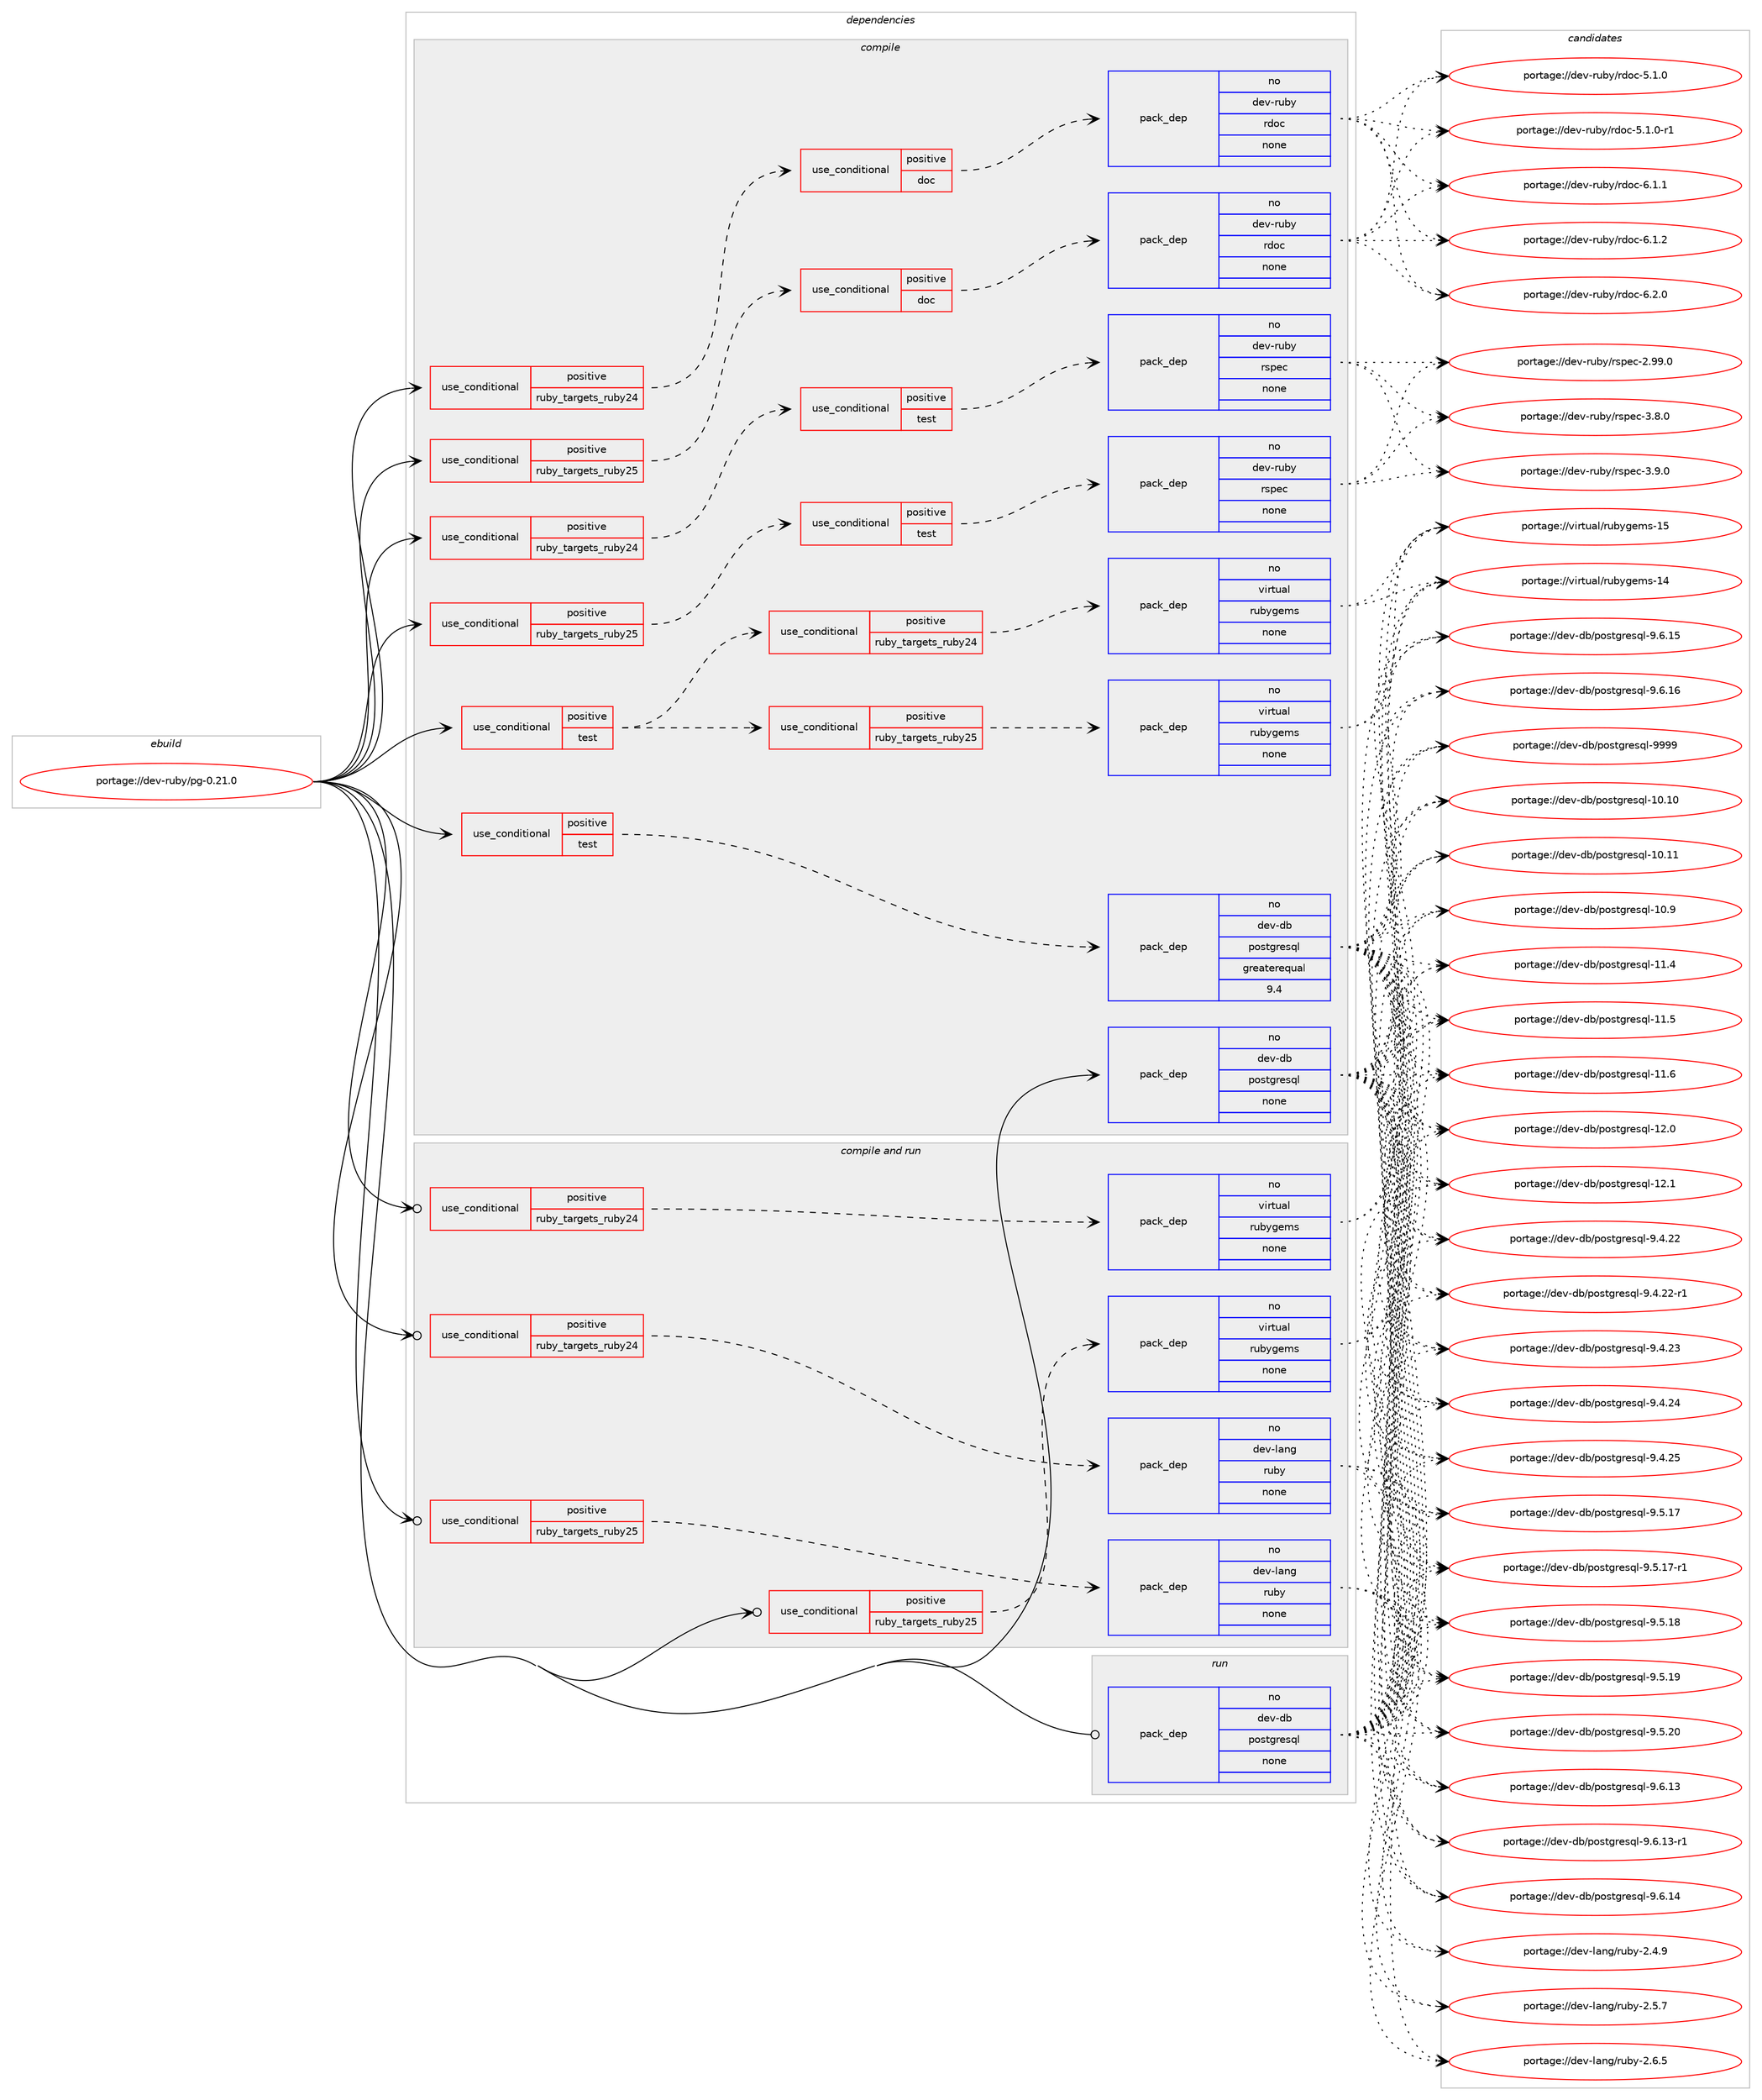 digraph prolog {

# *************
# Graph options
# *************

newrank=true;
concentrate=true;
compound=true;
graph [rankdir=LR,fontname=Helvetica,fontsize=10,ranksep=1.5];#, ranksep=2.5, nodesep=0.2];
edge  [arrowhead=vee];
node  [fontname=Helvetica,fontsize=10];

# **********
# The ebuild
# **********

subgraph cluster_leftcol {
color=gray;
rank=same;
label=<<i>ebuild</i>>;
id [label="portage://dev-ruby/pg-0.21.0", color=red, width=4, href="../dev-ruby/pg-0.21.0.svg"];
}

# ****************
# The dependencies
# ****************

subgraph cluster_midcol {
color=gray;
label=<<i>dependencies</i>>;
subgraph cluster_compile {
fillcolor="#eeeeee";
style=filled;
label=<<i>compile</i>>;
subgraph cond58984 {
dependency234071 [label=<<TABLE BORDER="0" CELLBORDER="1" CELLSPACING="0" CELLPADDING="4"><TR><TD ROWSPAN="3" CELLPADDING="10">use_conditional</TD></TR><TR><TD>positive</TD></TR><TR><TD>ruby_targets_ruby24</TD></TR></TABLE>>, shape=none, color=red];
subgraph cond58985 {
dependency234072 [label=<<TABLE BORDER="0" CELLBORDER="1" CELLSPACING="0" CELLPADDING="4"><TR><TD ROWSPAN="3" CELLPADDING="10">use_conditional</TD></TR><TR><TD>positive</TD></TR><TR><TD>doc</TD></TR></TABLE>>, shape=none, color=red];
subgraph pack171542 {
dependency234073 [label=<<TABLE BORDER="0" CELLBORDER="1" CELLSPACING="0" CELLPADDING="4" WIDTH="220"><TR><TD ROWSPAN="6" CELLPADDING="30">pack_dep</TD></TR><TR><TD WIDTH="110">no</TD></TR><TR><TD>dev-ruby</TD></TR><TR><TD>rdoc</TD></TR><TR><TD>none</TD></TR><TR><TD></TD></TR></TABLE>>, shape=none, color=blue];
}
dependency234072:e -> dependency234073:w [weight=20,style="dashed",arrowhead="vee"];
}
dependency234071:e -> dependency234072:w [weight=20,style="dashed",arrowhead="vee"];
}
id:e -> dependency234071:w [weight=20,style="solid",arrowhead="vee"];
subgraph cond58986 {
dependency234074 [label=<<TABLE BORDER="0" CELLBORDER="1" CELLSPACING="0" CELLPADDING="4"><TR><TD ROWSPAN="3" CELLPADDING="10">use_conditional</TD></TR><TR><TD>positive</TD></TR><TR><TD>ruby_targets_ruby24</TD></TR></TABLE>>, shape=none, color=red];
subgraph cond58987 {
dependency234075 [label=<<TABLE BORDER="0" CELLBORDER="1" CELLSPACING="0" CELLPADDING="4"><TR><TD ROWSPAN="3" CELLPADDING="10">use_conditional</TD></TR><TR><TD>positive</TD></TR><TR><TD>test</TD></TR></TABLE>>, shape=none, color=red];
subgraph pack171543 {
dependency234076 [label=<<TABLE BORDER="0" CELLBORDER="1" CELLSPACING="0" CELLPADDING="4" WIDTH="220"><TR><TD ROWSPAN="6" CELLPADDING="30">pack_dep</TD></TR><TR><TD WIDTH="110">no</TD></TR><TR><TD>dev-ruby</TD></TR><TR><TD>rspec</TD></TR><TR><TD>none</TD></TR><TR><TD></TD></TR></TABLE>>, shape=none, color=blue];
}
dependency234075:e -> dependency234076:w [weight=20,style="dashed",arrowhead="vee"];
}
dependency234074:e -> dependency234075:w [weight=20,style="dashed",arrowhead="vee"];
}
id:e -> dependency234074:w [weight=20,style="solid",arrowhead="vee"];
subgraph cond58988 {
dependency234077 [label=<<TABLE BORDER="0" CELLBORDER="1" CELLSPACING="0" CELLPADDING="4"><TR><TD ROWSPAN="3" CELLPADDING="10">use_conditional</TD></TR><TR><TD>positive</TD></TR><TR><TD>ruby_targets_ruby25</TD></TR></TABLE>>, shape=none, color=red];
subgraph cond58989 {
dependency234078 [label=<<TABLE BORDER="0" CELLBORDER="1" CELLSPACING="0" CELLPADDING="4"><TR><TD ROWSPAN="3" CELLPADDING="10">use_conditional</TD></TR><TR><TD>positive</TD></TR><TR><TD>doc</TD></TR></TABLE>>, shape=none, color=red];
subgraph pack171544 {
dependency234079 [label=<<TABLE BORDER="0" CELLBORDER="1" CELLSPACING="0" CELLPADDING="4" WIDTH="220"><TR><TD ROWSPAN="6" CELLPADDING="30">pack_dep</TD></TR><TR><TD WIDTH="110">no</TD></TR><TR><TD>dev-ruby</TD></TR><TR><TD>rdoc</TD></TR><TR><TD>none</TD></TR><TR><TD></TD></TR></TABLE>>, shape=none, color=blue];
}
dependency234078:e -> dependency234079:w [weight=20,style="dashed",arrowhead="vee"];
}
dependency234077:e -> dependency234078:w [weight=20,style="dashed",arrowhead="vee"];
}
id:e -> dependency234077:w [weight=20,style="solid",arrowhead="vee"];
subgraph cond58990 {
dependency234080 [label=<<TABLE BORDER="0" CELLBORDER="1" CELLSPACING="0" CELLPADDING="4"><TR><TD ROWSPAN="3" CELLPADDING="10">use_conditional</TD></TR><TR><TD>positive</TD></TR><TR><TD>ruby_targets_ruby25</TD></TR></TABLE>>, shape=none, color=red];
subgraph cond58991 {
dependency234081 [label=<<TABLE BORDER="0" CELLBORDER="1" CELLSPACING="0" CELLPADDING="4"><TR><TD ROWSPAN="3" CELLPADDING="10">use_conditional</TD></TR><TR><TD>positive</TD></TR><TR><TD>test</TD></TR></TABLE>>, shape=none, color=red];
subgraph pack171545 {
dependency234082 [label=<<TABLE BORDER="0" CELLBORDER="1" CELLSPACING="0" CELLPADDING="4" WIDTH="220"><TR><TD ROWSPAN="6" CELLPADDING="30">pack_dep</TD></TR><TR><TD WIDTH="110">no</TD></TR><TR><TD>dev-ruby</TD></TR><TR><TD>rspec</TD></TR><TR><TD>none</TD></TR><TR><TD></TD></TR></TABLE>>, shape=none, color=blue];
}
dependency234081:e -> dependency234082:w [weight=20,style="dashed",arrowhead="vee"];
}
dependency234080:e -> dependency234081:w [weight=20,style="dashed",arrowhead="vee"];
}
id:e -> dependency234080:w [weight=20,style="solid",arrowhead="vee"];
subgraph cond58992 {
dependency234083 [label=<<TABLE BORDER="0" CELLBORDER="1" CELLSPACING="0" CELLPADDING="4"><TR><TD ROWSPAN="3" CELLPADDING="10">use_conditional</TD></TR><TR><TD>positive</TD></TR><TR><TD>test</TD></TR></TABLE>>, shape=none, color=red];
subgraph cond58993 {
dependency234084 [label=<<TABLE BORDER="0" CELLBORDER="1" CELLSPACING="0" CELLPADDING="4"><TR><TD ROWSPAN="3" CELLPADDING="10">use_conditional</TD></TR><TR><TD>positive</TD></TR><TR><TD>ruby_targets_ruby24</TD></TR></TABLE>>, shape=none, color=red];
subgraph pack171546 {
dependency234085 [label=<<TABLE BORDER="0" CELLBORDER="1" CELLSPACING="0" CELLPADDING="4" WIDTH="220"><TR><TD ROWSPAN="6" CELLPADDING="30">pack_dep</TD></TR><TR><TD WIDTH="110">no</TD></TR><TR><TD>virtual</TD></TR><TR><TD>rubygems</TD></TR><TR><TD>none</TD></TR><TR><TD></TD></TR></TABLE>>, shape=none, color=blue];
}
dependency234084:e -> dependency234085:w [weight=20,style="dashed",arrowhead="vee"];
}
dependency234083:e -> dependency234084:w [weight=20,style="dashed",arrowhead="vee"];
subgraph cond58994 {
dependency234086 [label=<<TABLE BORDER="0" CELLBORDER="1" CELLSPACING="0" CELLPADDING="4"><TR><TD ROWSPAN="3" CELLPADDING="10">use_conditional</TD></TR><TR><TD>positive</TD></TR><TR><TD>ruby_targets_ruby25</TD></TR></TABLE>>, shape=none, color=red];
subgraph pack171547 {
dependency234087 [label=<<TABLE BORDER="0" CELLBORDER="1" CELLSPACING="0" CELLPADDING="4" WIDTH="220"><TR><TD ROWSPAN="6" CELLPADDING="30">pack_dep</TD></TR><TR><TD WIDTH="110">no</TD></TR><TR><TD>virtual</TD></TR><TR><TD>rubygems</TD></TR><TR><TD>none</TD></TR><TR><TD></TD></TR></TABLE>>, shape=none, color=blue];
}
dependency234086:e -> dependency234087:w [weight=20,style="dashed",arrowhead="vee"];
}
dependency234083:e -> dependency234086:w [weight=20,style="dashed",arrowhead="vee"];
}
id:e -> dependency234083:w [weight=20,style="solid",arrowhead="vee"];
subgraph cond58995 {
dependency234088 [label=<<TABLE BORDER="0" CELLBORDER="1" CELLSPACING="0" CELLPADDING="4"><TR><TD ROWSPAN="3" CELLPADDING="10">use_conditional</TD></TR><TR><TD>positive</TD></TR><TR><TD>test</TD></TR></TABLE>>, shape=none, color=red];
subgraph pack171548 {
dependency234089 [label=<<TABLE BORDER="0" CELLBORDER="1" CELLSPACING="0" CELLPADDING="4" WIDTH="220"><TR><TD ROWSPAN="6" CELLPADDING="30">pack_dep</TD></TR><TR><TD WIDTH="110">no</TD></TR><TR><TD>dev-db</TD></TR><TR><TD>postgresql</TD></TR><TR><TD>greaterequal</TD></TR><TR><TD>9.4</TD></TR></TABLE>>, shape=none, color=blue];
}
dependency234088:e -> dependency234089:w [weight=20,style="dashed",arrowhead="vee"];
}
id:e -> dependency234088:w [weight=20,style="solid",arrowhead="vee"];
subgraph pack171549 {
dependency234090 [label=<<TABLE BORDER="0" CELLBORDER="1" CELLSPACING="0" CELLPADDING="4" WIDTH="220"><TR><TD ROWSPAN="6" CELLPADDING="30">pack_dep</TD></TR><TR><TD WIDTH="110">no</TD></TR><TR><TD>dev-db</TD></TR><TR><TD>postgresql</TD></TR><TR><TD>none</TD></TR><TR><TD></TD></TR></TABLE>>, shape=none, color=blue];
}
id:e -> dependency234090:w [weight=20,style="solid",arrowhead="vee"];
}
subgraph cluster_compileandrun {
fillcolor="#eeeeee";
style=filled;
label=<<i>compile and run</i>>;
subgraph cond58996 {
dependency234091 [label=<<TABLE BORDER="0" CELLBORDER="1" CELLSPACING="0" CELLPADDING="4"><TR><TD ROWSPAN="3" CELLPADDING="10">use_conditional</TD></TR><TR><TD>positive</TD></TR><TR><TD>ruby_targets_ruby24</TD></TR></TABLE>>, shape=none, color=red];
subgraph pack171550 {
dependency234092 [label=<<TABLE BORDER="0" CELLBORDER="1" CELLSPACING="0" CELLPADDING="4" WIDTH="220"><TR><TD ROWSPAN="6" CELLPADDING="30">pack_dep</TD></TR><TR><TD WIDTH="110">no</TD></TR><TR><TD>dev-lang</TD></TR><TR><TD>ruby</TD></TR><TR><TD>none</TD></TR><TR><TD></TD></TR></TABLE>>, shape=none, color=blue];
}
dependency234091:e -> dependency234092:w [weight=20,style="dashed",arrowhead="vee"];
}
id:e -> dependency234091:w [weight=20,style="solid",arrowhead="odotvee"];
subgraph cond58997 {
dependency234093 [label=<<TABLE BORDER="0" CELLBORDER="1" CELLSPACING="0" CELLPADDING="4"><TR><TD ROWSPAN="3" CELLPADDING="10">use_conditional</TD></TR><TR><TD>positive</TD></TR><TR><TD>ruby_targets_ruby24</TD></TR></TABLE>>, shape=none, color=red];
subgraph pack171551 {
dependency234094 [label=<<TABLE BORDER="0" CELLBORDER="1" CELLSPACING="0" CELLPADDING="4" WIDTH="220"><TR><TD ROWSPAN="6" CELLPADDING="30">pack_dep</TD></TR><TR><TD WIDTH="110">no</TD></TR><TR><TD>virtual</TD></TR><TR><TD>rubygems</TD></TR><TR><TD>none</TD></TR><TR><TD></TD></TR></TABLE>>, shape=none, color=blue];
}
dependency234093:e -> dependency234094:w [weight=20,style="dashed",arrowhead="vee"];
}
id:e -> dependency234093:w [weight=20,style="solid",arrowhead="odotvee"];
subgraph cond58998 {
dependency234095 [label=<<TABLE BORDER="0" CELLBORDER="1" CELLSPACING="0" CELLPADDING="4"><TR><TD ROWSPAN="3" CELLPADDING="10">use_conditional</TD></TR><TR><TD>positive</TD></TR><TR><TD>ruby_targets_ruby25</TD></TR></TABLE>>, shape=none, color=red];
subgraph pack171552 {
dependency234096 [label=<<TABLE BORDER="0" CELLBORDER="1" CELLSPACING="0" CELLPADDING="4" WIDTH="220"><TR><TD ROWSPAN="6" CELLPADDING="30">pack_dep</TD></TR><TR><TD WIDTH="110">no</TD></TR><TR><TD>dev-lang</TD></TR><TR><TD>ruby</TD></TR><TR><TD>none</TD></TR><TR><TD></TD></TR></TABLE>>, shape=none, color=blue];
}
dependency234095:e -> dependency234096:w [weight=20,style="dashed",arrowhead="vee"];
}
id:e -> dependency234095:w [weight=20,style="solid",arrowhead="odotvee"];
subgraph cond58999 {
dependency234097 [label=<<TABLE BORDER="0" CELLBORDER="1" CELLSPACING="0" CELLPADDING="4"><TR><TD ROWSPAN="3" CELLPADDING="10">use_conditional</TD></TR><TR><TD>positive</TD></TR><TR><TD>ruby_targets_ruby25</TD></TR></TABLE>>, shape=none, color=red];
subgraph pack171553 {
dependency234098 [label=<<TABLE BORDER="0" CELLBORDER="1" CELLSPACING="0" CELLPADDING="4" WIDTH="220"><TR><TD ROWSPAN="6" CELLPADDING="30">pack_dep</TD></TR><TR><TD WIDTH="110">no</TD></TR><TR><TD>virtual</TD></TR><TR><TD>rubygems</TD></TR><TR><TD>none</TD></TR><TR><TD></TD></TR></TABLE>>, shape=none, color=blue];
}
dependency234097:e -> dependency234098:w [weight=20,style="dashed",arrowhead="vee"];
}
id:e -> dependency234097:w [weight=20,style="solid",arrowhead="odotvee"];
}
subgraph cluster_run {
fillcolor="#eeeeee";
style=filled;
label=<<i>run</i>>;
subgraph pack171554 {
dependency234099 [label=<<TABLE BORDER="0" CELLBORDER="1" CELLSPACING="0" CELLPADDING="4" WIDTH="220"><TR><TD ROWSPAN="6" CELLPADDING="30">pack_dep</TD></TR><TR><TD WIDTH="110">no</TD></TR><TR><TD>dev-db</TD></TR><TR><TD>postgresql</TD></TR><TR><TD>none</TD></TR><TR><TD></TD></TR></TABLE>>, shape=none, color=blue];
}
id:e -> dependency234099:w [weight=20,style="solid",arrowhead="odot"];
}
}

# **************
# The candidates
# **************

subgraph cluster_choices {
rank=same;
color=gray;
label=<<i>candidates</i>>;

subgraph choice171542 {
color=black;
nodesep=1;
choiceportage10010111845114117981214711410011199455346494648 [label="portage://dev-ruby/rdoc-5.1.0", color=red, width=4,href="../dev-ruby/rdoc-5.1.0.svg"];
choiceportage100101118451141179812147114100111994553464946484511449 [label="portage://dev-ruby/rdoc-5.1.0-r1", color=red, width=4,href="../dev-ruby/rdoc-5.1.0-r1.svg"];
choiceportage10010111845114117981214711410011199455446494649 [label="portage://dev-ruby/rdoc-6.1.1", color=red, width=4,href="../dev-ruby/rdoc-6.1.1.svg"];
choiceportage10010111845114117981214711410011199455446494650 [label="portage://dev-ruby/rdoc-6.1.2", color=red, width=4,href="../dev-ruby/rdoc-6.1.2.svg"];
choiceportage10010111845114117981214711410011199455446504648 [label="portage://dev-ruby/rdoc-6.2.0", color=red, width=4,href="../dev-ruby/rdoc-6.2.0.svg"];
dependency234073:e -> choiceportage10010111845114117981214711410011199455346494648:w [style=dotted,weight="100"];
dependency234073:e -> choiceportage100101118451141179812147114100111994553464946484511449:w [style=dotted,weight="100"];
dependency234073:e -> choiceportage10010111845114117981214711410011199455446494649:w [style=dotted,weight="100"];
dependency234073:e -> choiceportage10010111845114117981214711410011199455446494650:w [style=dotted,weight="100"];
dependency234073:e -> choiceportage10010111845114117981214711410011199455446504648:w [style=dotted,weight="100"];
}
subgraph choice171543 {
color=black;
nodesep=1;
choiceportage1001011184511411798121471141151121019945504657574648 [label="portage://dev-ruby/rspec-2.99.0", color=red, width=4,href="../dev-ruby/rspec-2.99.0.svg"];
choiceportage10010111845114117981214711411511210199455146564648 [label="portage://dev-ruby/rspec-3.8.0", color=red, width=4,href="../dev-ruby/rspec-3.8.0.svg"];
choiceportage10010111845114117981214711411511210199455146574648 [label="portage://dev-ruby/rspec-3.9.0", color=red, width=4,href="../dev-ruby/rspec-3.9.0.svg"];
dependency234076:e -> choiceportage1001011184511411798121471141151121019945504657574648:w [style=dotted,weight="100"];
dependency234076:e -> choiceportage10010111845114117981214711411511210199455146564648:w [style=dotted,weight="100"];
dependency234076:e -> choiceportage10010111845114117981214711411511210199455146574648:w [style=dotted,weight="100"];
}
subgraph choice171544 {
color=black;
nodesep=1;
choiceportage10010111845114117981214711410011199455346494648 [label="portage://dev-ruby/rdoc-5.1.0", color=red, width=4,href="../dev-ruby/rdoc-5.1.0.svg"];
choiceportage100101118451141179812147114100111994553464946484511449 [label="portage://dev-ruby/rdoc-5.1.0-r1", color=red, width=4,href="../dev-ruby/rdoc-5.1.0-r1.svg"];
choiceportage10010111845114117981214711410011199455446494649 [label="portage://dev-ruby/rdoc-6.1.1", color=red, width=4,href="../dev-ruby/rdoc-6.1.1.svg"];
choiceportage10010111845114117981214711410011199455446494650 [label="portage://dev-ruby/rdoc-6.1.2", color=red, width=4,href="../dev-ruby/rdoc-6.1.2.svg"];
choiceportage10010111845114117981214711410011199455446504648 [label="portage://dev-ruby/rdoc-6.2.0", color=red, width=4,href="../dev-ruby/rdoc-6.2.0.svg"];
dependency234079:e -> choiceportage10010111845114117981214711410011199455346494648:w [style=dotted,weight="100"];
dependency234079:e -> choiceportage100101118451141179812147114100111994553464946484511449:w [style=dotted,weight="100"];
dependency234079:e -> choiceportage10010111845114117981214711410011199455446494649:w [style=dotted,weight="100"];
dependency234079:e -> choiceportage10010111845114117981214711410011199455446494650:w [style=dotted,weight="100"];
dependency234079:e -> choiceportage10010111845114117981214711410011199455446504648:w [style=dotted,weight="100"];
}
subgraph choice171545 {
color=black;
nodesep=1;
choiceportage1001011184511411798121471141151121019945504657574648 [label="portage://dev-ruby/rspec-2.99.0", color=red, width=4,href="../dev-ruby/rspec-2.99.0.svg"];
choiceportage10010111845114117981214711411511210199455146564648 [label="portage://dev-ruby/rspec-3.8.0", color=red, width=4,href="../dev-ruby/rspec-3.8.0.svg"];
choiceportage10010111845114117981214711411511210199455146574648 [label="portage://dev-ruby/rspec-3.9.0", color=red, width=4,href="../dev-ruby/rspec-3.9.0.svg"];
dependency234082:e -> choiceportage1001011184511411798121471141151121019945504657574648:w [style=dotted,weight="100"];
dependency234082:e -> choiceportage10010111845114117981214711411511210199455146564648:w [style=dotted,weight="100"];
dependency234082:e -> choiceportage10010111845114117981214711411511210199455146574648:w [style=dotted,weight="100"];
}
subgraph choice171546 {
color=black;
nodesep=1;
choiceportage118105114116117971084711411798121103101109115454952 [label="portage://virtual/rubygems-14", color=red, width=4,href="../virtual/rubygems-14.svg"];
choiceportage118105114116117971084711411798121103101109115454953 [label="portage://virtual/rubygems-15", color=red, width=4,href="../virtual/rubygems-15.svg"];
dependency234085:e -> choiceportage118105114116117971084711411798121103101109115454952:w [style=dotted,weight="100"];
dependency234085:e -> choiceportage118105114116117971084711411798121103101109115454953:w [style=dotted,weight="100"];
}
subgraph choice171547 {
color=black;
nodesep=1;
choiceportage118105114116117971084711411798121103101109115454952 [label="portage://virtual/rubygems-14", color=red, width=4,href="../virtual/rubygems-14.svg"];
choiceportage118105114116117971084711411798121103101109115454953 [label="portage://virtual/rubygems-15", color=red, width=4,href="../virtual/rubygems-15.svg"];
dependency234087:e -> choiceportage118105114116117971084711411798121103101109115454952:w [style=dotted,weight="100"];
dependency234087:e -> choiceportage118105114116117971084711411798121103101109115454953:w [style=dotted,weight="100"];
}
subgraph choice171548 {
color=black;
nodesep=1;
choiceportage100101118451009847112111115116103114101115113108454948464948 [label="portage://dev-db/postgresql-10.10", color=red, width=4,href="../dev-db/postgresql-10.10.svg"];
choiceportage100101118451009847112111115116103114101115113108454948464949 [label="portage://dev-db/postgresql-10.11", color=red, width=4,href="../dev-db/postgresql-10.11.svg"];
choiceportage1001011184510098471121111151161031141011151131084549484657 [label="portage://dev-db/postgresql-10.9", color=red, width=4,href="../dev-db/postgresql-10.9.svg"];
choiceportage1001011184510098471121111151161031141011151131084549494652 [label="portage://dev-db/postgresql-11.4", color=red, width=4,href="../dev-db/postgresql-11.4.svg"];
choiceportage1001011184510098471121111151161031141011151131084549494653 [label="portage://dev-db/postgresql-11.5", color=red, width=4,href="../dev-db/postgresql-11.5.svg"];
choiceportage1001011184510098471121111151161031141011151131084549494654 [label="portage://dev-db/postgresql-11.6", color=red, width=4,href="../dev-db/postgresql-11.6.svg"];
choiceportage1001011184510098471121111151161031141011151131084549504648 [label="portage://dev-db/postgresql-12.0", color=red, width=4,href="../dev-db/postgresql-12.0.svg"];
choiceportage1001011184510098471121111151161031141011151131084549504649 [label="portage://dev-db/postgresql-12.1", color=red, width=4,href="../dev-db/postgresql-12.1.svg"];
choiceportage10010111845100984711211111511610311410111511310845574652465050 [label="portage://dev-db/postgresql-9.4.22", color=red, width=4,href="../dev-db/postgresql-9.4.22.svg"];
choiceportage100101118451009847112111115116103114101115113108455746524650504511449 [label="portage://dev-db/postgresql-9.4.22-r1", color=red, width=4,href="../dev-db/postgresql-9.4.22-r1.svg"];
choiceportage10010111845100984711211111511610311410111511310845574652465051 [label="portage://dev-db/postgresql-9.4.23", color=red, width=4,href="../dev-db/postgresql-9.4.23.svg"];
choiceportage10010111845100984711211111511610311410111511310845574652465052 [label="portage://dev-db/postgresql-9.4.24", color=red, width=4,href="../dev-db/postgresql-9.4.24.svg"];
choiceportage10010111845100984711211111511610311410111511310845574652465053 [label="portage://dev-db/postgresql-9.4.25", color=red, width=4,href="../dev-db/postgresql-9.4.25.svg"];
choiceportage10010111845100984711211111511610311410111511310845574653464955 [label="portage://dev-db/postgresql-9.5.17", color=red, width=4,href="../dev-db/postgresql-9.5.17.svg"];
choiceportage100101118451009847112111115116103114101115113108455746534649554511449 [label="portage://dev-db/postgresql-9.5.17-r1", color=red, width=4,href="../dev-db/postgresql-9.5.17-r1.svg"];
choiceportage10010111845100984711211111511610311410111511310845574653464956 [label="portage://dev-db/postgresql-9.5.18", color=red, width=4,href="../dev-db/postgresql-9.5.18.svg"];
choiceportage10010111845100984711211111511610311410111511310845574653464957 [label="portage://dev-db/postgresql-9.5.19", color=red, width=4,href="../dev-db/postgresql-9.5.19.svg"];
choiceportage10010111845100984711211111511610311410111511310845574653465048 [label="portage://dev-db/postgresql-9.5.20", color=red, width=4,href="../dev-db/postgresql-9.5.20.svg"];
choiceportage10010111845100984711211111511610311410111511310845574654464951 [label="portage://dev-db/postgresql-9.6.13", color=red, width=4,href="../dev-db/postgresql-9.6.13.svg"];
choiceportage100101118451009847112111115116103114101115113108455746544649514511449 [label="portage://dev-db/postgresql-9.6.13-r1", color=red, width=4,href="../dev-db/postgresql-9.6.13-r1.svg"];
choiceportage10010111845100984711211111511610311410111511310845574654464952 [label="portage://dev-db/postgresql-9.6.14", color=red, width=4,href="../dev-db/postgresql-9.6.14.svg"];
choiceportage10010111845100984711211111511610311410111511310845574654464953 [label="portage://dev-db/postgresql-9.6.15", color=red, width=4,href="../dev-db/postgresql-9.6.15.svg"];
choiceportage10010111845100984711211111511610311410111511310845574654464954 [label="portage://dev-db/postgresql-9.6.16", color=red, width=4,href="../dev-db/postgresql-9.6.16.svg"];
choiceportage1001011184510098471121111151161031141011151131084557575757 [label="portage://dev-db/postgresql-9999", color=red, width=4,href="../dev-db/postgresql-9999.svg"];
dependency234089:e -> choiceportage100101118451009847112111115116103114101115113108454948464948:w [style=dotted,weight="100"];
dependency234089:e -> choiceportage100101118451009847112111115116103114101115113108454948464949:w [style=dotted,weight="100"];
dependency234089:e -> choiceportage1001011184510098471121111151161031141011151131084549484657:w [style=dotted,weight="100"];
dependency234089:e -> choiceportage1001011184510098471121111151161031141011151131084549494652:w [style=dotted,weight="100"];
dependency234089:e -> choiceportage1001011184510098471121111151161031141011151131084549494653:w [style=dotted,weight="100"];
dependency234089:e -> choiceportage1001011184510098471121111151161031141011151131084549494654:w [style=dotted,weight="100"];
dependency234089:e -> choiceportage1001011184510098471121111151161031141011151131084549504648:w [style=dotted,weight="100"];
dependency234089:e -> choiceportage1001011184510098471121111151161031141011151131084549504649:w [style=dotted,weight="100"];
dependency234089:e -> choiceportage10010111845100984711211111511610311410111511310845574652465050:w [style=dotted,weight="100"];
dependency234089:e -> choiceportage100101118451009847112111115116103114101115113108455746524650504511449:w [style=dotted,weight="100"];
dependency234089:e -> choiceportage10010111845100984711211111511610311410111511310845574652465051:w [style=dotted,weight="100"];
dependency234089:e -> choiceportage10010111845100984711211111511610311410111511310845574652465052:w [style=dotted,weight="100"];
dependency234089:e -> choiceportage10010111845100984711211111511610311410111511310845574652465053:w [style=dotted,weight="100"];
dependency234089:e -> choiceportage10010111845100984711211111511610311410111511310845574653464955:w [style=dotted,weight="100"];
dependency234089:e -> choiceportage100101118451009847112111115116103114101115113108455746534649554511449:w [style=dotted,weight="100"];
dependency234089:e -> choiceportage10010111845100984711211111511610311410111511310845574653464956:w [style=dotted,weight="100"];
dependency234089:e -> choiceportage10010111845100984711211111511610311410111511310845574653464957:w [style=dotted,weight="100"];
dependency234089:e -> choiceportage10010111845100984711211111511610311410111511310845574653465048:w [style=dotted,weight="100"];
dependency234089:e -> choiceportage10010111845100984711211111511610311410111511310845574654464951:w [style=dotted,weight="100"];
dependency234089:e -> choiceportage100101118451009847112111115116103114101115113108455746544649514511449:w [style=dotted,weight="100"];
dependency234089:e -> choiceportage10010111845100984711211111511610311410111511310845574654464952:w [style=dotted,weight="100"];
dependency234089:e -> choiceportage10010111845100984711211111511610311410111511310845574654464953:w [style=dotted,weight="100"];
dependency234089:e -> choiceportage10010111845100984711211111511610311410111511310845574654464954:w [style=dotted,weight="100"];
dependency234089:e -> choiceportage1001011184510098471121111151161031141011151131084557575757:w [style=dotted,weight="100"];
}
subgraph choice171549 {
color=black;
nodesep=1;
choiceportage100101118451009847112111115116103114101115113108454948464948 [label="portage://dev-db/postgresql-10.10", color=red, width=4,href="../dev-db/postgresql-10.10.svg"];
choiceportage100101118451009847112111115116103114101115113108454948464949 [label="portage://dev-db/postgresql-10.11", color=red, width=4,href="../dev-db/postgresql-10.11.svg"];
choiceportage1001011184510098471121111151161031141011151131084549484657 [label="portage://dev-db/postgresql-10.9", color=red, width=4,href="../dev-db/postgresql-10.9.svg"];
choiceportage1001011184510098471121111151161031141011151131084549494652 [label="portage://dev-db/postgresql-11.4", color=red, width=4,href="../dev-db/postgresql-11.4.svg"];
choiceportage1001011184510098471121111151161031141011151131084549494653 [label="portage://dev-db/postgresql-11.5", color=red, width=4,href="../dev-db/postgresql-11.5.svg"];
choiceportage1001011184510098471121111151161031141011151131084549494654 [label="portage://dev-db/postgresql-11.6", color=red, width=4,href="../dev-db/postgresql-11.6.svg"];
choiceportage1001011184510098471121111151161031141011151131084549504648 [label="portage://dev-db/postgresql-12.0", color=red, width=4,href="../dev-db/postgresql-12.0.svg"];
choiceportage1001011184510098471121111151161031141011151131084549504649 [label="portage://dev-db/postgresql-12.1", color=red, width=4,href="../dev-db/postgresql-12.1.svg"];
choiceportage10010111845100984711211111511610311410111511310845574652465050 [label="portage://dev-db/postgresql-9.4.22", color=red, width=4,href="../dev-db/postgresql-9.4.22.svg"];
choiceportage100101118451009847112111115116103114101115113108455746524650504511449 [label="portage://dev-db/postgresql-9.4.22-r1", color=red, width=4,href="../dev-db/postgresql-9.4.22-r1.svg"];
choiceportage10010111845100984711211111511610311410111511310845574652465051 [label="portage://dev-db/postgresql-9.4.23", color=red, width=4,href="../dev-db/postgresql-9.4.23.svg"];
choiceportage10010111845100984711211111511610311410111511310845574652465052 [label="portage://dev-db/postgresql-9.4.24", color=red, width=4,href="../dev-db/postgresql-9.4.24.svg"];
choiceportage10010111845100984711211111511610311410111511310845574652465053 [label="portage://dev-db/postgresql-9.4.25", color=red, width=4,href="../dev-db/postgresql-9.4.25.svg"];
choiceportage10010111845100984711211111511610311410111511310845574653464955 [label="portage://dev-db/postgresql-9.5.17", color=red, width=4,href="../dev-db/postgresql-9.5.17.svg"];
choiceportage100101118451009847112111115116103114101115113108455746534649554511449 [label="portage://dev-db/postgresql-9.5.17-r1", color=red, width=4,href="../dev-db/postgresql-9.5.17-r1.svg"];
choiceportage10010111845100984711211111511610311410111511310845574653464956 [label="portage://dev-db/postgresql-9.5.18", color=red, width=4,href="../dev-db/postgresql-9.5.18.svg"];
choiceportage10010111845100984711211111511610311410111511310845574653464957 [label="portage://dev-db/postgresql-9.5.19", color=red, width=4,href="../dev-db/postgresql-9.5.19.svg"];
choiceportage10010111845100984711211111511610311410111511310845574653465048 [label="portage://dev-db/postgresql-9.5.20", color=red, width=4,href="../dev-db/postgresql-9.5.20.svg"];
choiceportage10010111845100984711211111511610311410111511310845574654464951 [label="portage://dev-db/postgresql-9.6.13", color=red, width=4,href="../dev-db/postgresql-9.6.13.svg"];
choiceportage100101118451009847112111115116103114101115113108455746544649514511449 [label="portage://dev-db/postgresql-9.6.13-r1", color=red, width=4,href="../dev-db/postgresql-9.6.13-r1.svg"];
choiceportage10010111845100984711211111511610311410111511310845574654464952 [label="portage://dev-db/postgresql-9.6.14", color=red, width=4,href="../dev-db/postgresql-9.6.14.svg"];
choiceportage10010111845100984711211111511610311410111511310845574654464953 [label="portage://dev-db/postgresql-9.6.15", color=red, width=4,href="../dev-db/postgresql-9.6.15.svg"];
choiceportage10010111845100984711211111511610311410111511310845574654464954 [label="portage://dev-db/postgresql-9.6.16", color=red, width=4,href="../dev-db/postgresql-9.6.16.svg"];
choiceportage1001011184510098471121111151161031141011151131084557575757 [label="portage://dev-db/postgresql-9999", color=red, width=4,href="../dev-db/postgresql-9999.svg"];
dependency234090:e -> choiceportage100101118451009847112111115116103114101115113108454948464948:w [style=dotted,weight="100"];
dependency234090:e -> choiceportage100101118451009847112111115116103114101115113108454948464949:w [style=dotted,weight="100"];
dependency234090:e -> choiceportage1001011184510098471121111151161031141011151131084549484657:w [style=dotted,weight="100"];
dependency234090:e -> choiceportage1001011184510098471121111151161031141011151131084549494652:w [style=dotted,weight="100"];
dependency234090:e -> choiceportage1001011184510098471121111151161031141011151131084549494653:w [style=dotted,weight="100"];
dependency234090:e -> choiceportage1001011184510098471121111151161031141011151131084549494654:w [style=dotted,weight="100"];
dependency234090:e -> choiceportage1001011184510098471121111151161031141011151131084549504648:w [style=dotted,weight="100"];
dependency234090:e -> choiceportage1001011184510098471121111151161031141011151131084549504649:w [style=dotted,weight="100"];
dependency234090:e -> choiceportage10010111845100984711211111511610311410111511310845574652465050:w [style=dotted,weight="100"];
dependency234090:e -> choiceportage100101118451009847112111115116103114101115113108455746524650504511449:w [style=dotted,weight="100"];
dependency234090:e -> choiceportage10010111845100984711211111511610311410111511310845574652465051:w [style=dotted,weight="100"];
dependency234090:e -> choiceportage10010111845100984711211111511610311410111511310845574652465052:w [style=dotted,weight="100"];
dependency234090:e -> choiceportage10010111845100984711211111511610311410111511310845574652465053:w [style=dotted,weight="100"];
dependency234090:e -> choiceportage10010111845100984711211111511610311410111511310845574653464955:w [style=dotted,weight="100"];
dependency234090:e -> choiceportage100101118451009847112111115116103114101115113108455746534649554511449:w [style=dotted,weight="100"];
dependency234090:e -> choiceportage10010111845100984711211111511610311410111511310845574653464956:w [style=dotted,weight="100"];
dependency234090:e -> choiceportage10010111845100984711211111511610311410111511310845574653464957:w [style=dotted,weight="100"];
dependency234090:e -> choiceportage10010111845100984711211111511610311410111511310845574653465048:w [style=dotted,weight="100"];
dependency234090:e -> choiceportage10010111845100984711211111511610311410111511310845574654464951:w [style=dotted,weight="100"];
dependency234090:e -> choiceportage100101118451009847112111115116103114101115113108455746544649514511449:w [style=dotted,weight="100"];
dependency234090:e -> choiceportage10010111845100984711211111511610311410111511310845574654464952:w [style=dotted,weight="100"];
dependency234090:e -> choiceportage10010111845100984711211111511610311410111511310845574654464953:w [style=dotted,weight="100"];
dependency234090:e -> choiceportage10010111845100984711211111511610311410111511310845574654464954:w [style=dotted,weight="100"];
dependency234090:e -> choiceportage1001011184510098471121111151161031141011151131084557575757:w [style=dotted,weight="100"];
}
subgraph choice171550 {
color=black;
nodesep=1;
choiceportage10010111845108971101034711411798121455046524657 [label="portage://dev-lang/ruby-2.4.9", color=red, width=4,href="../dev-lang/ruby-2.4.9.svg"];
choiceportage10010111845108971101034711411798121455046534655 [label="portage://dev-lang/ruby-2.5.7", color=red, width=4,href="../dev-lang/ruby-2.5.7.svg"];
choiceportage10010111845108971101034711411798121455046544653 [label="portage://dev-lang/ruby-2.6.5", color=red, width=4,href="../dev-lang/ruby-2.6.5.svg"];
dependency234092:e -> choiceportage10010111845108971101034711411798121455046524657:w [style=dotted,weight="100"];
dependency234092:e -> choiceportage10010111845108971101034711411798121455046534655:w [style=dotted,weight="100"];
dependency234092:e -> choiceportage10010111845108971101034711411798121455046544653:w [style=dotted,weight="100"];
}
subgraph choice171551 {
color=black;
nodesep=1;
choiceportage118105114116117971084711411798121103101109115454952 [label="portage://virtual/rubygems-14", color=red, width=4,href="../virtual/rubygems-14.svg"];
choiceportage118105114116117971084711411798121103101109115454953 [label="portage://virtual/rubygems-15", color=red, width=4,href="../virtual/rubygems-15.svg"];
dependency234094:e -> choiceportage118105114116117971084711411798121103101109115454952:w [style=dotted,weight="100"];
dependency234094:e -> choiceportage118105114116117971084711411798121103101109115454953:w [style=dotted,weight="100"];
}
subgraph choice171552 {
color=black;
nodesep=1;
choiceportage10010111845108971101034711411798121455046524657 [label="portage://dev-lang/ruby-2.4.9", color=red, width=4,href="../dev-lang/ruby-2.4.9.svg"];
choiceportage10010111845108971101034711411798121455046534655 [label="portage://dev-lang/ruby-2.5.7", color=red, width=4,href="../dev-lang/ruby-2.5.7.svg"];
choiceportage10010111845108971101034711411798121455046544653 [label="portage://dev-lang/ruby-2.6.5", color=red, width=4,href="../dev-lang/ruby-2.6.5.svg"];
dependency234096:e -> choiceportage10010111845108971101034711411798121455046524657:w [style=dotted,weight="100"];
dependency234096:e -> choiceportage10010111845108971101034711411798121455046534655:w [style=dotted,weight="100"];
dependency234096:e -> choiceportage10010111845108971101034711411798121455046544653:w [style=dotted,weight="100"];
}
subgraph choice171553 {
color=black;
nodesep=1;
choiceportage118105114116117971084711411798121103101109115454952 [label="portage://virtual/rubygems-14", color=red, width=4,href="../virtual/rubygems-14.svg"];
choiceportage118105114116117971084711411798121103101109115454953 [label="portage://virtual/rubygems-15", color=red, width=4,href="../virtual/rubygems-15.svg"];
dependency234098:e -> choiceportage118105114116117971084711411798121103101109115454952:w [style=dotted,weight="100"];
dependency234098:e -> choiceportage118105114116117971084711411798121103101109115454953:w [style=dotted,weight="100"];
}
subgraph choice171554 {
color=black;
nodesep=1;
choiceportage100101118451009847112111115116103114101115113108454948464948 [label="portage://dev-db/postgresql-10.10", color=red, width=4,href="../dev-db/postgresql-10.10.svg"];
choiceportage100101118451009847112111115116103114101115113108454948464949 [label="portage://dev-db/postgresql-10.11", color=red, width=4,href="../dev-db/postgresql-10.11.svg"];
choiceportage1001011184510098471121111151161031141011151131084549484657 [label="portage://dev-db/postgresql-10.9", color=red, width=4,href="../dev-db/postgresql-10.9.svg"];
choiceportage1001011184510098471121111151161031141011151131084549494652 [label="portage://dev-db/postgresql-11.4", color=red, width=4,href="../dev-db/postgresql-11.4.svg"];
choiceportage1001011184510098471121111151161031141011151131084549494653 [label="portage://dev-db/postgresql-11.5", color=red, width=4,href="../dev-db/postgresql-11.5.svg"];
choiceportage1001011184510098471121111151161031141011151131084549494654 [label="portage://dev-db/postgresql-11.6", color=red, width=4,href="../dev-db/postgresql-11.6.svg"];
choiceportage1001011184510098471121111151161031141011151131084549504648 [label="portage://dev-db/postgresql-12.0", color=red, width=4,href="../dev-db/postgresql-12.0.svg"];
choiceportage1001011184510098471121111151161031141011151131084549504649 [label="portage://dev-db/postgresql-12.1", color=red, width=4,href="../dev-db/postgresql-12.1.svg"];
choiceportage10010111845100984711211111511610311410111511310845574652465050 [label="portage://dev-db/postgresql-9.4.22", color=red, width=4,href="../dev-db/postgresql-9.4.22.svg"];
choiceportage100101118451009847112111115116103114101115113108455746524650504511449 [label="portage://dev-db/postgresql-9.4.22-r1", color=red, width=4,href="../dev-db/postgresql-9.4.22-r1.svg"];
choiceportage10010111845100984711211111511610311410111511310845574652465051 [label="portage://dev-db/postgresql-9.4.23", color=red, width=4,href="../dev-db/postgresql-9.4.23.svg"];
choiceportage10010111845100984711211111511610311410111511310845574652465052 [label="portage://dev-db/postgresql-9.4.24", color=red, width=4,href="../dev-db/postgresql-9.4.24.svg"];
choiceportage10010111845100984711211111511610311410111511310845574652465053 [label="portage://dev-db/postgresql-9.4.25", color=red, width=4,href="../dev-db/postgresql-9.4.25.svg"];
choiceportage10010111845100984711211111511610311410111511310845574653464955 [label="portage://dev-db/postgresql-9.5.17", color=red, width=4,href="../dev-db/postgresql-9.5.17.svg"];
choiceportage100101118451009847112111115116103114101115113108455746534649554511449 [label="portage://dev-db/postgresql-9.5.17-r1", color=red, width=4,href="../dev-db/postgresql-9.5.17-r1.svg"];
choiceportage10010111845100984711211111511610311410111511310845574653464956 [label="portage://dev-db/postgresql-9.5.18", color=red, width=4,href="../dev-db/postgresql-9.5.18.svg"];
choiceportage10010111845100984711211111511610311410111511310845574653464957 [label="portage://dev-db/postgresql-9.5.19", color=red, width=4,href="../dev-db/postgresql-9.5.19.svg"];
choiceportage10010111845100984711211111511610311410111511310845574653465048 [label="portage://dev-db/postgresql-9.5.20", color=red, width=4,href="../dev-db/postgresql-9.5.20.svg"];
choiceportage10010111845100984711211111511610311410111511310845574654464951 [label="portage://dev-db/postgresql-9.6.13", color=red, width=4,href="../dev-db/postgresql-9.6.13.svg"];
choiceportage100101118451009847112111115116103114101115113108455746544649514511449 [label="portage://dev-db/postgresql-9.6.13-r1", color=red, width=4,href="../dev-db/postgresql-9.6.13-r1.svg"];
choiceportage10010111845100984711211111511610311410111511310845574654464952 [label="portage://dev-db/postgresql-9.6.14", color=red, width=4,href="../dev-db/postgresql-9.6.14.svg"];
choiceportage10010111845100984711211111511610311410111511310845574654464953 [label="portage://dev-db/postgresql-9.6.15", color=red, width=4,href="../dev-db/postgresql-9.6.15.svg"];
choiceportage10010111845100984711211111511610311410111511310845574654464954 [label="portage://dev-db/postgresql-9.6.16", color=red, width=4,href="../dev-db/postgresql-9.6.16.svg"];
choiceportage1001011184510098471121111151161031141011151131084557575757 [label="portage://dev-db/postgresql-9999", color=red, width=4,href="../dev-db/postgresql-9999.svg"];
dependency234099:e -> choiceportage100101118451009847112111115116103114101115113108454948464948:w [style=dotted,weight="100"];
dependency234099:e -> choiceportage100101118451009847112111115116103114101115113108454948464949:w [style=dotted,weight="100"];
dependency234099:e -> choiceportage1001011184510098471121111151161031141011151131084549484657:w [style=dotted,weight="100"];
dependency234099:e -> choiceportage1001011184510098471121111151161031141011151131084549494652:w [style=dotted,weight="100"];
dependency234099:e -> choiceportage1001011184510098471121111151161031141011151131084549494653:w [style=dotted,weight="100"];
dependency234099:e -> choiceportage1001011184510098471121111151161031141011151131084549494654:w [style=dotted,weight="100"];
dependency234099:e -> choiceportage1001011184510098471121111151161031141011151131084549504648:w [style=dotted,weight="100"];
dependency234099:e -> choiceportage1001011184510098471121111151161031141011151131084549504649:w [style=dotted,weight="100"];
dependency234099:e -> choiceportage10010111845100984711211111511610311410111511310845574652465050:w [style=dotted,weight="100"];
dependency234099:e -> choiceportage100101118451009847112111115116103114101115113108455746524650504511449:w [style=dotted,weight="100"];
dependency234099:e -> choiceportage10010111845100984711211111511610311410111511310845574652465051:w [style=dotted,weight="100"];
dependency234099:e -> choiceportage10010111845100984711211111511610311410111511310845574652465052:w [style=dotted,weight="100"];
dependency234099:e -> choiceportage10010111845100984711211111511610311410111511310845574652465053:w [style=dotted,weight="100"];
dependency234099:e -> choiceportage10010111845100984711211111511610311410111511310845574653464955:w [style=dotted,weight="100"];
dependency234099:e -> choiceportage100101118451009847112111115116103114101115113108455746534649554511449:w [style=dotted,weight="100"];
dependency234099:e -> choiceportage10010111845100984711211111511610311410111511310845574653464956:w [style=dotted,weight="100"];
dependency234099:e -> choiceportage10010111845100984711211111511610311410111511310845574653464957:w [style=dotted,weight="100"];
dependency234099:e -> choiceportage10010111845100984711211111511610311410111511310845574653465048:w [style=dotted,weight="100"];
dependency234099:e -> choiceportage10010111845100984711211111511610311410111511310845574654464951:w [style=dotted,weight="100"];
dependency234099:e -> choiceportage100101118451009847112111115116103114101115113108455746544649514511449:w [style=dotted,weight="100"];
dependency234099:e -> choiceportage10010111845100984711211111511610311410111511310845574654464952:w [style=dotted,weight="100"];
dependency234099:e -> choiceportage10010111845100984711211111511610311410111511310845574654464953:w [style=dotted,weight="100"];
dependency234099:e -> choiceportage10010111845100984711211111511610311410111511310845574654464954:w [style=dotted,weight="100"];
dependency234099:e -> choiceportage1001011184510098471121111151161031141011151131084557575757:w [style=dotted,weight="100"];
}
}

}
